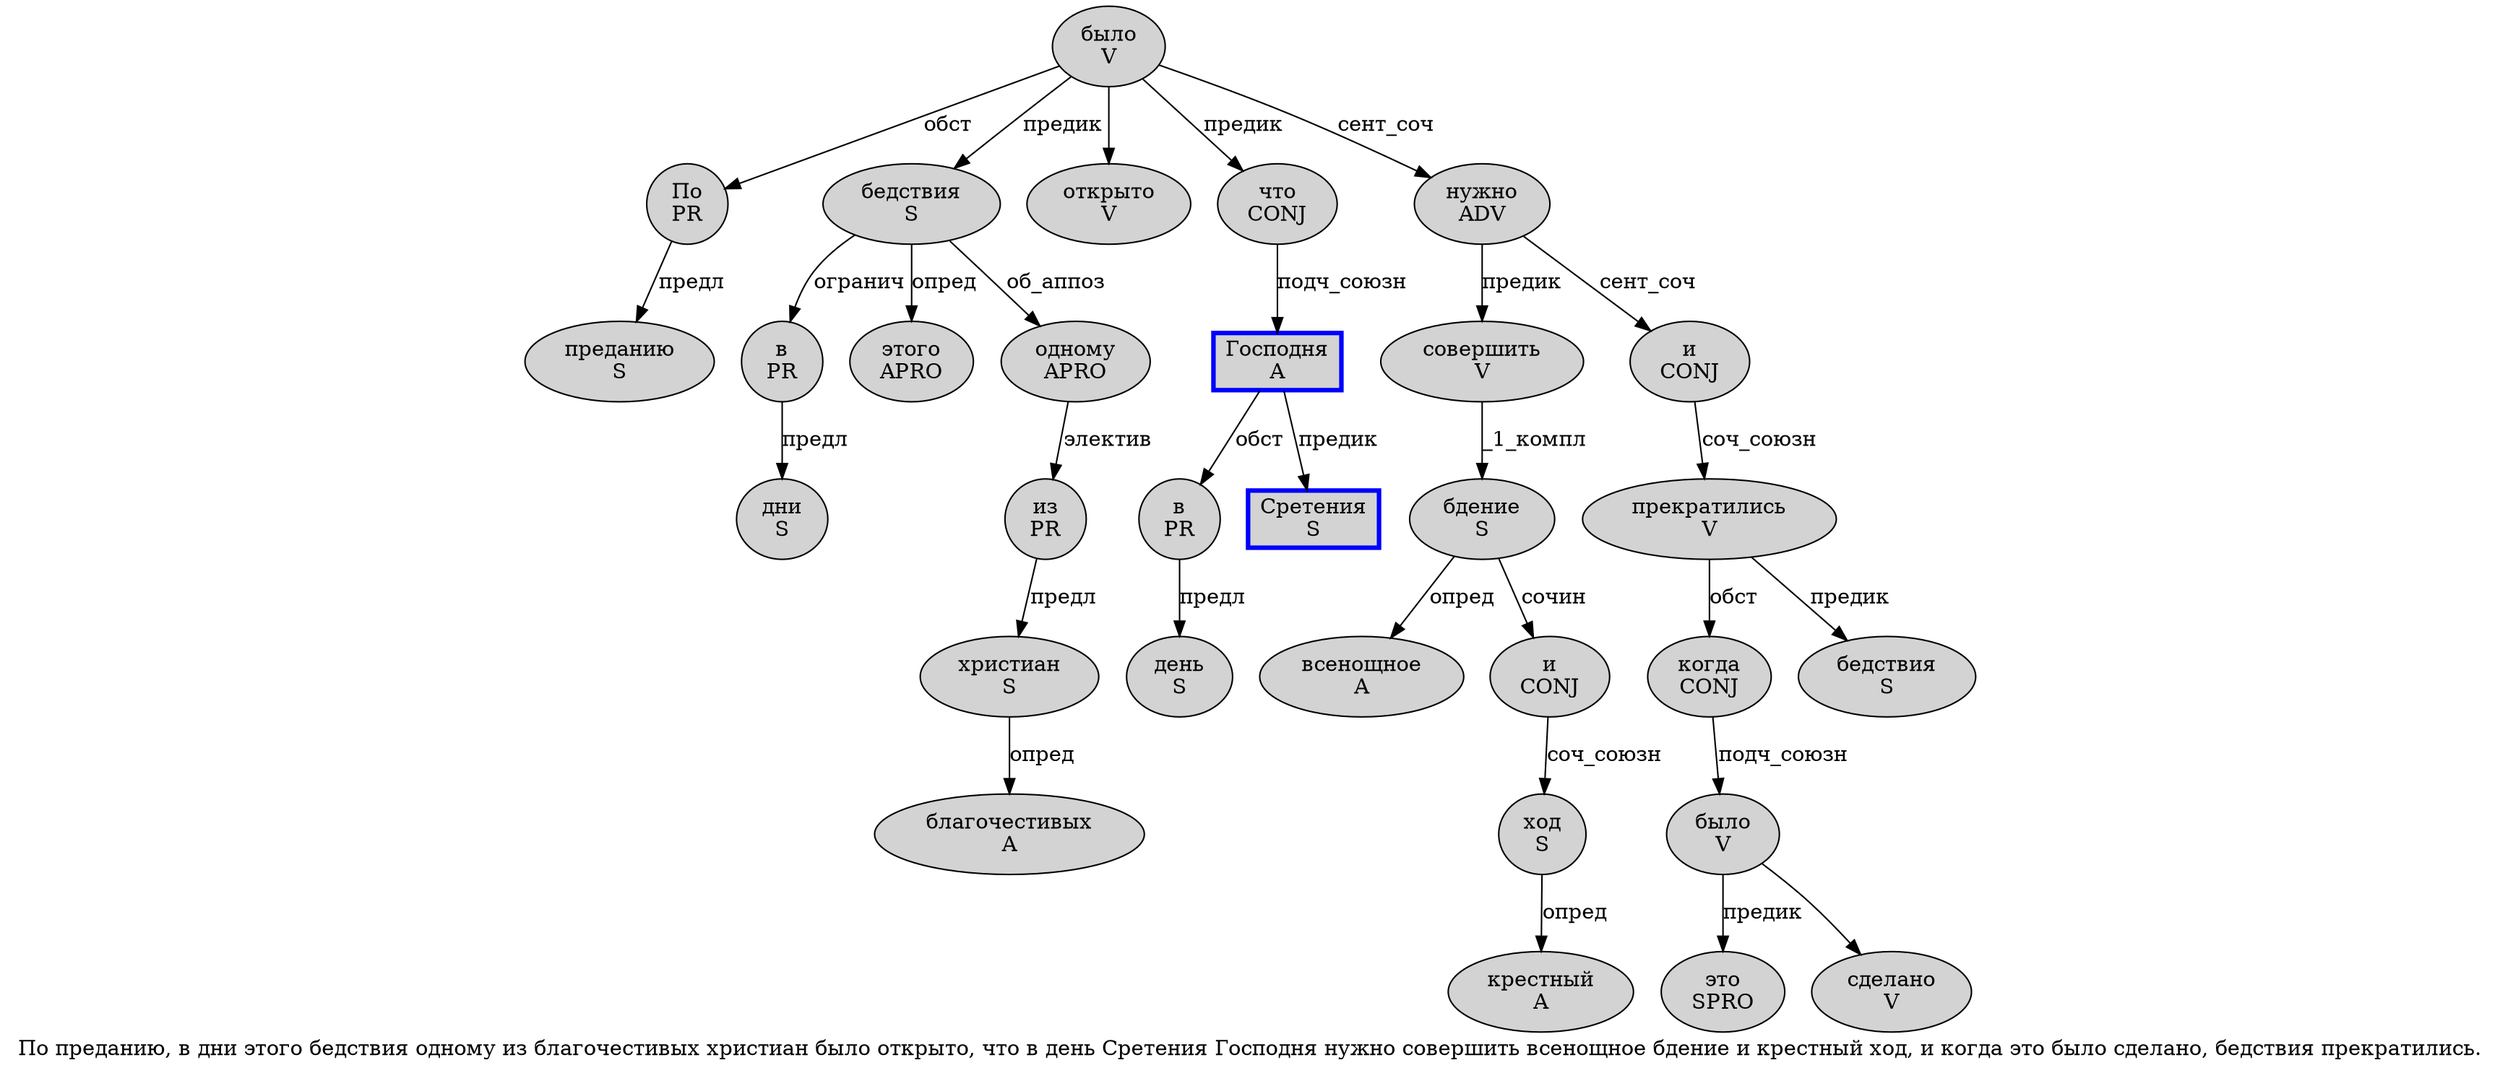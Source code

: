 digraph SENTENCE_1021 {
	graph [label="По преданию, в дни этого бедствия одному из благочестивых христиан было открыто, что в день Сретения Господня нужно совершить всенощное бдение и крестный ход, и когда это было сделано, бедствия прекратились."]
	node [style=filled]
		0 [label="По
PR" color="" fillcolor=lightgray penwidth=1 shape=ellipse]
		1 [label="преданию
S" color="" fillcolor=lightgray penwidth=1 shape=ellipse]
		3 [label="в
PR" color="" fillcolor=lightgray penwidth=1 shape=ellipse]
		4 [label="дни
S" color="" fillcolor=lightgray penwidth=1 shape=ellipse]
		5 [label="этого
APRO" color="" fillcolor=lightgray penwidth=1 shape=ellipse]
		6 [label="бедствия
S" color="" fillcolor=lightgray penwidth=1 shape=ellipse]
		7 [label="одному
APRO" color="" fillcolor=lightgray penwidth=1 shape=ellipse]
		8 [label="из
PR" color="" fillcolor=lightgray penwidth=1 shape=ellipse]
		9 [label="благочестивых
A" color="" fillcolor=lightgray penwidth=1 shape=ellipse]
		10 [label="христиан
S" color="" fillcolor=lightgray penwidth=1 shape=ellipse]
		11 [label="было
V" color="" fillcolor=lightgray penwidth=1 shape=ellipse]
		12 [label="открыто
V" color="" fillcolor=lightgray penwidth=1 shape=ellipse]
		14 [label="что
CONJ" color="" fillcolor=lightgray penwidth=1 shape=ellipse]
		15 [label="в
PR" color="" fillcolor=lightgray penwidth=1 shape=ellipse]
		16 [label="день
S" color="" fillcolor=lightgray penwidth=1 shape=ellipse]
		17 [label="Сретения
S" color=blue fillcolor=lightgray penwidth=3 shape=box]
		18 [label="Господня
A" color=blue fillcolor=lightgray penwidth=3 shape=box]
		19 [label="нужно
ADV" color="" fillcolor=lightgray penwidth=1 shape=ellipse]
		20 [label="совершить
V" color="" fillcolor=lightgray penwidth=1 shape=ellipse]
		21 [label="всенощное
A" color="" fillcolor=lightgray penwidth=1 shape=ellipse]
		22 [label="бдение
S" color="" fillcolor=lightgray penwidth=1 shape=ellipse]
		23 [label="и
CONJ" color="" fillcolor=lightgray penwidth=1 shape=ellipse]
		24 [label="крестный
A" color="" fillcolor=lightgray penwidth=1 shape=ellipse]
		25 [label="ход
S" color="" fillcolor=lightgray penwidth=1 shape=ellipse]
		27 [label="и
CONJ" color="" fillcolor=lightgray penwidth=1 shape=ellipse]
		28 [label="когда
CONJ" color="" fillcolor=lightgray penwidth=1 shape=ellipse]
		29 [label="это
SPRO" color="" fillcolor=lightgray penwidth=1 shape=ellipse]
		30 [label="было
V" color="" fillcolor=lightgray penwidth=1 shape=ellipse]
		31 [label="сделано
V" color="" fillcolor=lightgray penwidth=1 shape=ellipse]
		33 [label="бедствия
S" color="" fillcolor=lightgray penwidth=1 shape=ellipse]
		34 [label="прекратились
V" color="" fillcolor=lightgray penwidth=1 shape=ellipse]
			23 -> 25 [label="соч_союзн"]
			6 -> 3 [label="огранич"]
			6 -> 5 [label="опред"]
			6 -> 7 [label="об_аппоз"]
			7 -> 8 [label="электив"]
			22 -> 21 [label="опред"]
			22 -> 23 [label="сочин"]
			11 -> 0 [label="обст"]
			11 -> 6 [label="предик"]
			11 -> 12
			11 -> 14 [label="предик"]
			11 -> 19 [label="сент_соч"]
			3 -> 4 [label="предл"]
			27 -> 34 [label="соч_союзн"]
			18 -> 15 [label="обст"]
			18 -> 17 [label="предик"]
			19 -> 20 [label="предик"]
			19 -> 27 [label="сент_соч"]
			0 -> 1 [label="предл"]
			15 -> 16 [label="предл"]
			8 -> 10 [label="предл"]
			14 -> 18 [label="подч_союзн"]
			34 -> 28 [label="обст"]
			34 -> 33 [label="предик"]
			20 -> 22 [label="_1_компл"]
			30 -> 29 [label="предик"]
			30 -> 31
			28 -> 30 [label="подч_союзн"]
			25 -> 24 [label="опред"]
			10 -> 9 [label="опред"]
}